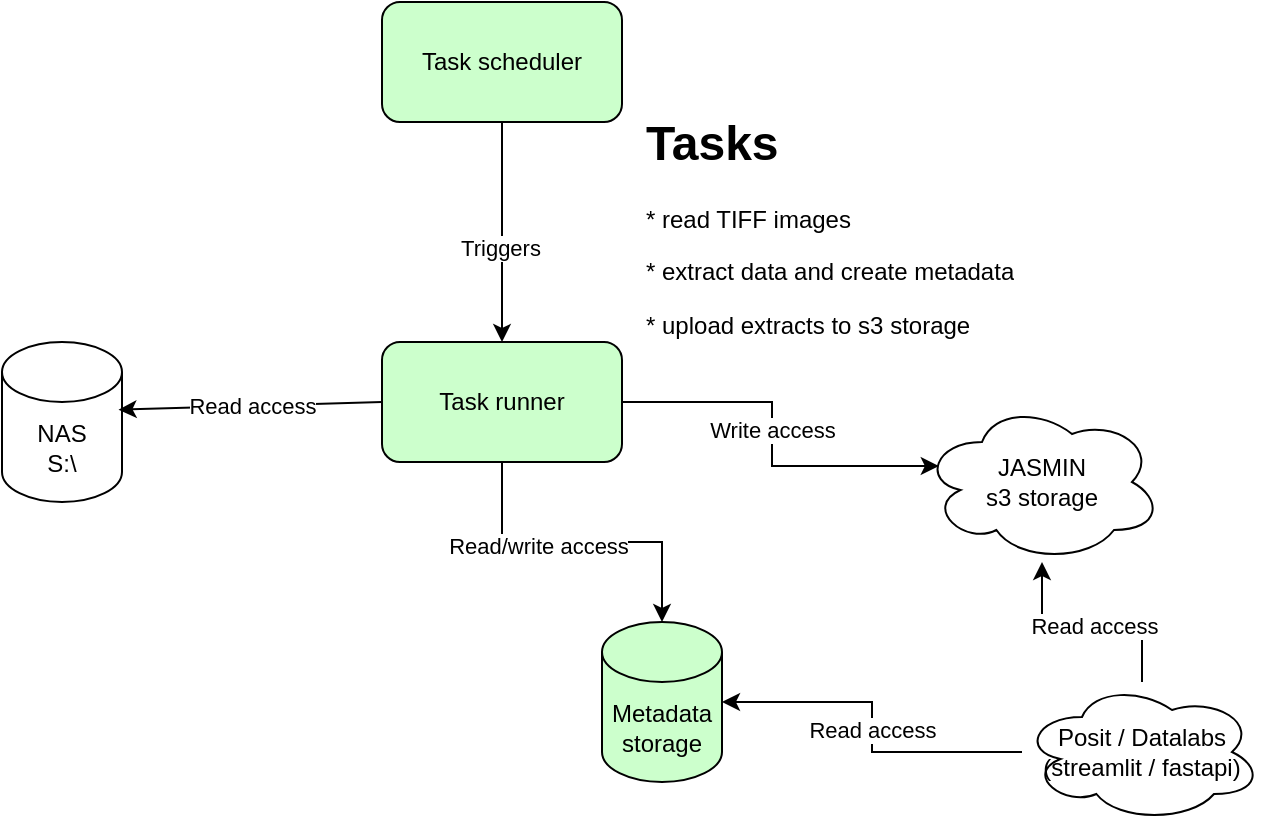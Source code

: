 <mxfile version="24.8.3">
  <diagram name="Page-1" id="uENUqXIsOQj-Sv-_rjTT">
    <mxGraphModel dx="600" dy="319" grid="1" gridSize="10" guides="1" tooltips="1" connect="1" arrows="1" fold="1" page="1" pageScale="1" pageWidth="827" pageHeight="1169" math="0" shadow="0">
      <root>
        <mxCell id="0" />
        <mxCell id="1" parent="0" />
        <mxCell id="HB7L-xhzdcljNeKlnPmA-1" value="&lt;div&gt;NAS &lt;br&gt;&lt;/div&gt;&lt;div&gt;S:\&lt;br&gt;&lt;/div&gt;" style="shape=cylinder3;whiteSpace=wrap;html=1;boundedLbl=1;backgroundOutline=1;size=15;" vertex="1" parent="1">
          <mxGeometry x="120" y="250" width="60" height="80" as="geometry" />
        </mxCell>
        <mxCell id="HB7L-xhzdcljNeKlnPmA-2" value="&lt;div&gt;JASMIN&lt;/div&gt;&lt;div&gt;s3 storage&lt;br&gt;&lt;/div&gt;" style="ellipse;shape=cloud;whiteSpace=wrap;html=1;" vertex="1" parent="1">
          <mxGeometry x="580" y="280" width="120" height="80" as="geometry" />
        </mxCell>
        <mxCell id="HB7L-xhzdcljNeKlnPmA-7" value="Task scheduler" style="rounded=1;whiteSpace=wrap;html=1;fillColor=#CCFFCC;" vertex="1" parent="1">
          <mxGeometry x="310" y="80" width="120" height="60" as="geometry" />
        </mxCell>
        <mxCell id="HB7L-xhzdcljNeKlnPmA-9" value="" style="edgeStyle=orthogonalEdgeStyle;rounded=0;orthogonalLoop=1;jettySize=auto;html=1;" edge="1" parent="1" source="HB7L-xhzdcljNeKlnPmA-7" target="HB7L-xhzdcljNeKlnPmA-8">
          <mxGeometry relative="1" as="geometry" />
        </mxCell>
        <mxCell id="HB7L-xhzdcljNeKlnPmA-11" value="Triggers" style="edgeLabel;html=1;align=center;verticalAlign=middle;resizable=0;points=[];" vertex="1" connectable="0" parent="HB7L-xhzdcljNeKlnPmA-9">
          <mxGeometry x="0.138" y="-1" relative="1" as="geometry">
            <mxPoint as="offset" />
          </mxGeometry>
        </mxCell>
        <mxCell id="HB7L-xhzdcljNeKlnPmA-15" style="edgeStyle=orthogonalEdgeStyle;rounded=0;orthogonalLoop=1;jettySize=auto;html=1;entryX=0.07;entryY=0.4;entryDx=0;entryDy=0;entryPerimeter=0;" edge="1" parent="1" source="HB7L-xhzdcljNeKlnPmA-8" target="HB7L-xhzdcljNeKlnPmA-2">
          <mxGeometry relative="1" as="geometry" />
        </mxCell>
        <mxCell id="HB7L-xhzdcljNeKlnPmA-16" value="&lt;div&gt;Write access&lt;/div&gt;" style="edgeLabel;html=1;align=center;verticalAlign=middle;resizable=0;points=[];" vertex="1" connectable="0" parent="HB7L-xhzdcljNeKlnPmA-15">
          <mxGeometry x="-0.07" relative="1" as="geometry">
            <mxPoint as="offset" />
          </mxGeometry>
        </mxCell>
        <mxCell id="HB7L-xhzdcljNeKlnPmA-19" value="" style="edgeStyle=orthogonalEdgeStyle;rounded=0;orthogonalLoop=1;jettySize=auto;html=1;" edge="1" parent="1" source="HB7L-xhzdcljNeKlnPmA-8" target="HB7L-xhzdcljNeKlnPmA-18">
          <mxGeometry relative="1" as="geometry" />
        </mxCell>
        <mxCell id="HB7L-xhzdcljNeKlnPmA-20" value="Read/write access" style="edgeLabel;html=1;align=center;verticalAlign=middle;resizable=0;points=[];" vertex="1" connectable="0" parent="HB7L-xhzdcljNeKlnPmA-19">
          <mxGeometry x="-0.275" y="-2" relative="1" as="geometry">
            <mxPoint as="offset" />
          </mxGeometry>
        </mxCell>
        <mxCell id="HB7L-xhzdcljNeKlnPmA-8" value="Task runner" style="rounded=1;whiteSpace=wrap;html=1;fillColor=#CCFFCC;" vertex="1" parent="1">
          <mxGeometry x="310" y="250" width="120" height="60" as="geometry" />
        </mxCell>
        <mxCell id="HB7L-xhzdcljNeKlnPmA-12" value="&lt;h1 style=&quot;margin-top: 0px;&quot;&gt;Tasks&lt;/h1&gt;&lt;p&gt;* read TIFF images&lt;/p&gt;&lt;p&gt;* extract data and create metadata&lt;/p&gt;&lt;p&gt;* upload extracts to s3 storage&lt;br&gt;&lt;/p&gt;" style="text;html=1;whiteSpace=wrap;overflow=hidden;rounded=0;" vertex="1" parent="1">
          <mxGeometry x="440" y="130" width="230" height="120" as="geometry" />
        </mxCell>
        <mxCell id="HB7L-xhzdcljNeKlnPmA-13" value="" style="endArrow=classic;html=1;rounded=0;exitX=0;exitY=0.5;exitDx=0;exitDy=0;entryX=0.971;entryY=0.423;entryDx=0;entryDy=0;entryPerimeter=0;" edge="1" parent="1" source="HB7L-xhzdcljNeKlnPmA-8" target="HB7L-xhzdcljNeKlnPmA-1">
          <mxGeometry width="50" height="50" relative="1" as="geometry">
            <mxPoint x="460" y="290" as="sourcePoint" />
            <mxPoint x="510" y="240" as="targetPoint" />
          </mxGeometry>
        </mxCell>
        <mxCell id="HB7L-xhzdcljNeKlnPmA-14" value="Read access" style="edgeLabel;html=1;align=center;verticalAlign=middle;resizable=0;points=[];" vertex="1" connectable="0" parent="HB7L-xhzdcljNeKlnPmA-13">
          <mxGeometry x="-0.007" relative="1" as="geometry">
            <mxPoint as="offset" />
          </mxGeometry>
        </mxCell>
        <mxCell id="HB7L-xhzdcljNeKlnPmA-18" value="Metadata storage" style="shape=cylinder3;whiteSpace=wrap;html=1;boundedLbl=1;backgroundOutline=1;size=15;fillColor=#CCFFCC;" vertex="1" parent="1">
          <mxGeometry x="420" y="390" width="60" height="80" as="geometry" />
        </mxCell>
        <mxCell id="HB7L-xhzdcljNeKlnPmA-22" style="edgeStyle=orthogonalEdgeStyle;rounded=0;orthogonalLoop=1;jettySize=auto;html=1;entryX=1;entryY=0.5;entryDx=0;entryDy=0;entryPerimeter=0;" edge="1" parent="1" source="HB7L-xhzdcljNeKlnPmA-21" target="HB7L-xhzdcljNeKlnPmA-18">
          <mxGeometry relative="1" as="geometry">
            <mxPoint x="500" y="450" as="targetPoint" />
            <Array as="points" />
          </mxGeometry>
        </mxCell>
        <mxCell id="HB7L-xhzdcljNeKlnPmA-24" value="Read access" style="edgeLabel;html=1;align=center;verticalAlign=middle;resizable=0;points=[];" vertex="1" connectable="0" parent="HB7L-xhzdcljNeKlnPmA-22">
          <mxGeometry x="-0.012" relative="1" as="geometry">
            <mxPoint as="offset" />
          </mxGeometry>
        </mxCell>
        <mxCell id="HB7L-xhzdcljNeKlnPmA-25" value="" style="edgeStyle=orthogonalEdgeStyle;rounded=0;orthogonalLoop=1;jettySize=auto;html=1;" edge="1" parent="1" source="HB7L-xhzdcljNeKlnPmA-21" target="HB7L-xhzdcljNeKlnPmA-2">
          <mxGeometry relative="1" as="geometry" />
        </mxCell>
        <mxCell id="HB7L-xhzdcljNeKlnPmA-26" value="Read access" style="edgeLabel;html=1;align=center;verticalAlign=middle;resizable=0;points=[];" vertex="1" connectable="0" parent="HB7L-xhzdcljNeKlnPmA-25">
          <mxGeometry x="-0.013" y="2" relative="1" as="geometry">
            <mxPoint as="offset" />
          </mxGeometry>
        </mxCell>
        <mxCell id="HB7L-xhzdcljNeKlnPmA-21" value="&lt;div&gt;Posit / Datalabs&lt;/div&gt;&lt;div&gt;(streamlit / fastapi)&lt;br&gt;&lt;/div&gt;" style="ellipse;shape=cloud;whiteSpace=wrap;html=1;" vertex="1" parent="1">
          <mxGeometry x="630" y="420" width="120" height="70" as="geometry" />
        </mxCell>
      </root>
    </mxGraphModel>
  </diagram>
</mxfile>
